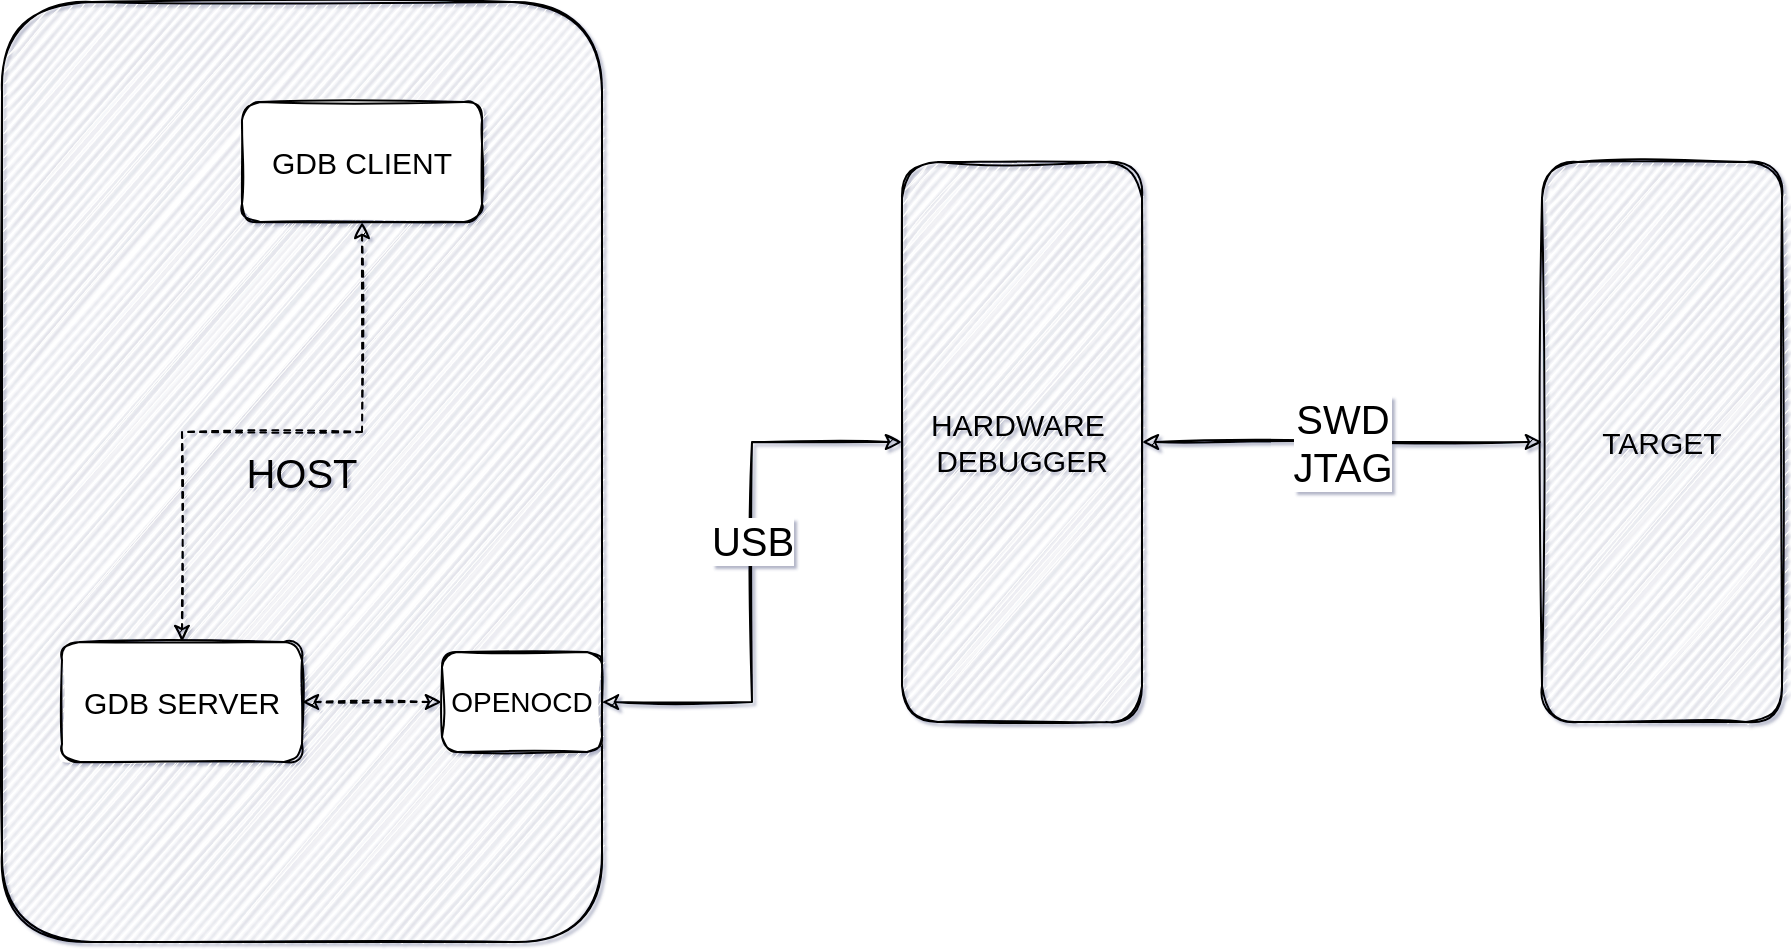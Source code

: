 <mxfile version="17.2.4" type="device"><diagram id="oXGgG0hAK66tfmBNTpsb" name="Page-1"><mxGraphModel dx="1422" dy="873" grid="1" gridSize="10" guides="1" tooltips="1" connect="1" arrows="1" fold="1" page="1" pageScale="1" pageWidth="1169" pageHeight="827" math="0" shadow="1"><root><mxCell id="0"/><mxCell id="1" parent="0"/><mxCell id="wGYucaH1kCNHnEfxR9kC-1" value="&lt;font style=&quot;font-size: 20px&quot;&gt;HOST&lt;/font&gt;" style="rounded=1;whiteSpace=wrap;html=1;sketch=1;shadow=0;fillStyle=hachure;" parent="1" vertex="1"><mxGeometry x="120" y="140" width="300" height="470" as="geometry"/></mxCell><mxCell id="wGYucaH1kCNHnEfxR9kC-11" style="edgeStyle=orthogonalEdgeStyle;rounded=0;orthogonalLoop=1;jettySize=auto;html=1;exitX=0.5;exitY=1;exitDx=0;exitDy=0;entryX=0.5;entryY=0;entryDx=0;entryDy=0;startArrow=classic;startFill=1;dashed=1;sketch=1;" parent="1" source="wGYucaH1kCNHnEfxR9kC-2" target="wGYucaH1kCNHnEfxR9kC-3" edge="1"><mxGeometry relative="1" as="geometry"/></mxCell><mxCell id="wGYucaH1kCNHnEfxR9kC-2" value="&lt;font style=&quot;font-size: 15px&quot;&gt;GDB CLIENT&lt;/font&gt;" style="rounded=1;whiteSpace=wrap;html=1;sketch=1;" parent="1" vertex="1"><mxGeometry x="240" y="190" width="120" height="60" as="geometry"/></mxCell><mxCell id="wGYucaH1kCNHnEfxR9kC-5" value="" style="edgeStyle=orthogonalEdgeStyle;rounded=0;orthogonalLoop=1;jettySize=auto;html=1;startArrow=classic;startFill=1;sketch=1;exitX=1;exitY=0.5;exitDx=0;exitDy=0;" parent="1" source="0hlefmOwDoyQC5AS1-C--5" target="wGYucaH1kCNHnEfxR9kC-4" edge="1"><mxGeometry relative="1" as="geometry"><mxPoint x="490" y="500" as="sourcePoint"/></mxGeometry></mxCell><mxCell id="wGYucaH1kCNHnEfxR9kC-6" value="USB" style="edgeLabel;html=1;align=center;verticalAlign=middle;resizable=0;points=[];fontSize=20;" parent="wGYucaH1kCNHnEfxR9kC-5" vertex="1" connectable="0"><mxGeometry x="0.114" relative="1" as="geometry"><mxPoint as="offset"/></mxGeometry></mxCell><mxCell id="0hlefmOwDoyQC5AS1-C--6" value="" style="edgeStyle=orthogonalEdgeStyle;rounded=0;orthogonalLoop=1;jettySize=auto;html=1;startArrow=classic;startFill=1;sketch=1;dashed=1;" edge="1" parent="1" source="wGYucaH1kCNHnEfxR9kC-3" target="0hlefmOwDoyQC5AS1-C--5"><mxGeometry relative="1" as="geometry"/></mxCell><mxCell id="wGYucaH1kCNHnEfxR9kC-3" value="&lt;font style=&quot;font-size: 15px&quot;&gt;GDB SERVER&lt;/font&gt;" style="rounded=1;whiteSpace=wrap;html=1;sketch=1;" parent="1" vertex="1"><mxGeometry x="150" y="460" width="120" height="60" as="geometry"/></mxCell><mxCell id="wGYucaH1kCNHnEfxR9kC-8" value="" style="edgeStyle=orthogonalEdgeStyle;rounded=0;orthogonalLoop=1;jettySize=auto;html=1;startArrow=classic;startFill=1;sketch=1;" parent="1" source="wGYucaH1kCNHnEfxR9kC-4" target="wGYucaH1kCNHnEfxR9kC-7" edge="1"><mxGeometry relative="1" as="geometry"><Array as="points"><mxPoint x="800" y="360"/><mxPoint x="800" y="360"/></Array></mxGeometry></mxCell><mxCell id="wGYucaH1kCNHnEfxR9kC-4" value="&lt;font style=&quot;font-size: 15px&quot;&gt;HARDWARE&amp;nbsp;&lt;br&gt;DEBUGGER&lt;/font&gt;" style="whiteSpace=wrap;html=1;rounded=1;glass=0;sketch=1;fillStyle=hachure;" parent="1" vertex="1"><mxGeometry x="570" y="220" width="120" height="280" as="geometry"/></mxCell><mxCell id="wGYucaH1kCNHnEfxR9kC-7" value="&lt;font style=&quot;font-size: 15px&quot;&gt;TARGET&lt;/font&gt;" style="whiteSpace=wrap;html=1;rounded=1;sketch=1;fillStyle=hachure;" parent="1" vertex="1"><mxGeometry x="890" y="220" width="120" height="280" as="geometry"/></mxCell><mxCell id="wGYucaH1kCNHnEfxR9kC-9" value="&lt;font style=&quot;font-size: 20px&quot;&gt;SWD&lt;br&gt;JTAG&lt;/font&gt;" style="edgeLabel;html=1;align=center;verticalAlign=middle;resizable=0;points=[];" parent="1" vertex="1" connectable="0"><mxGeometry x="790" y="350" as="geometry"><mxPoint y="10" as="offset"/></mxGeometry></mxCell><mxCell id="0hlefmOwDoyQC5AS1-C--5" value="&lt;font style=&quot;font-size: 14px&quot;&gt;OPENOCD&lt;/font&gt;" style="rounded=1;whiteSpace=wrap;html=1;sketch=1;" vertex="1" parent="1"><mxGeometry x="340" y="465" width="80" height="50" as="geometry"/></mxCell></root></mxGraphModel></diagram></mxfile>